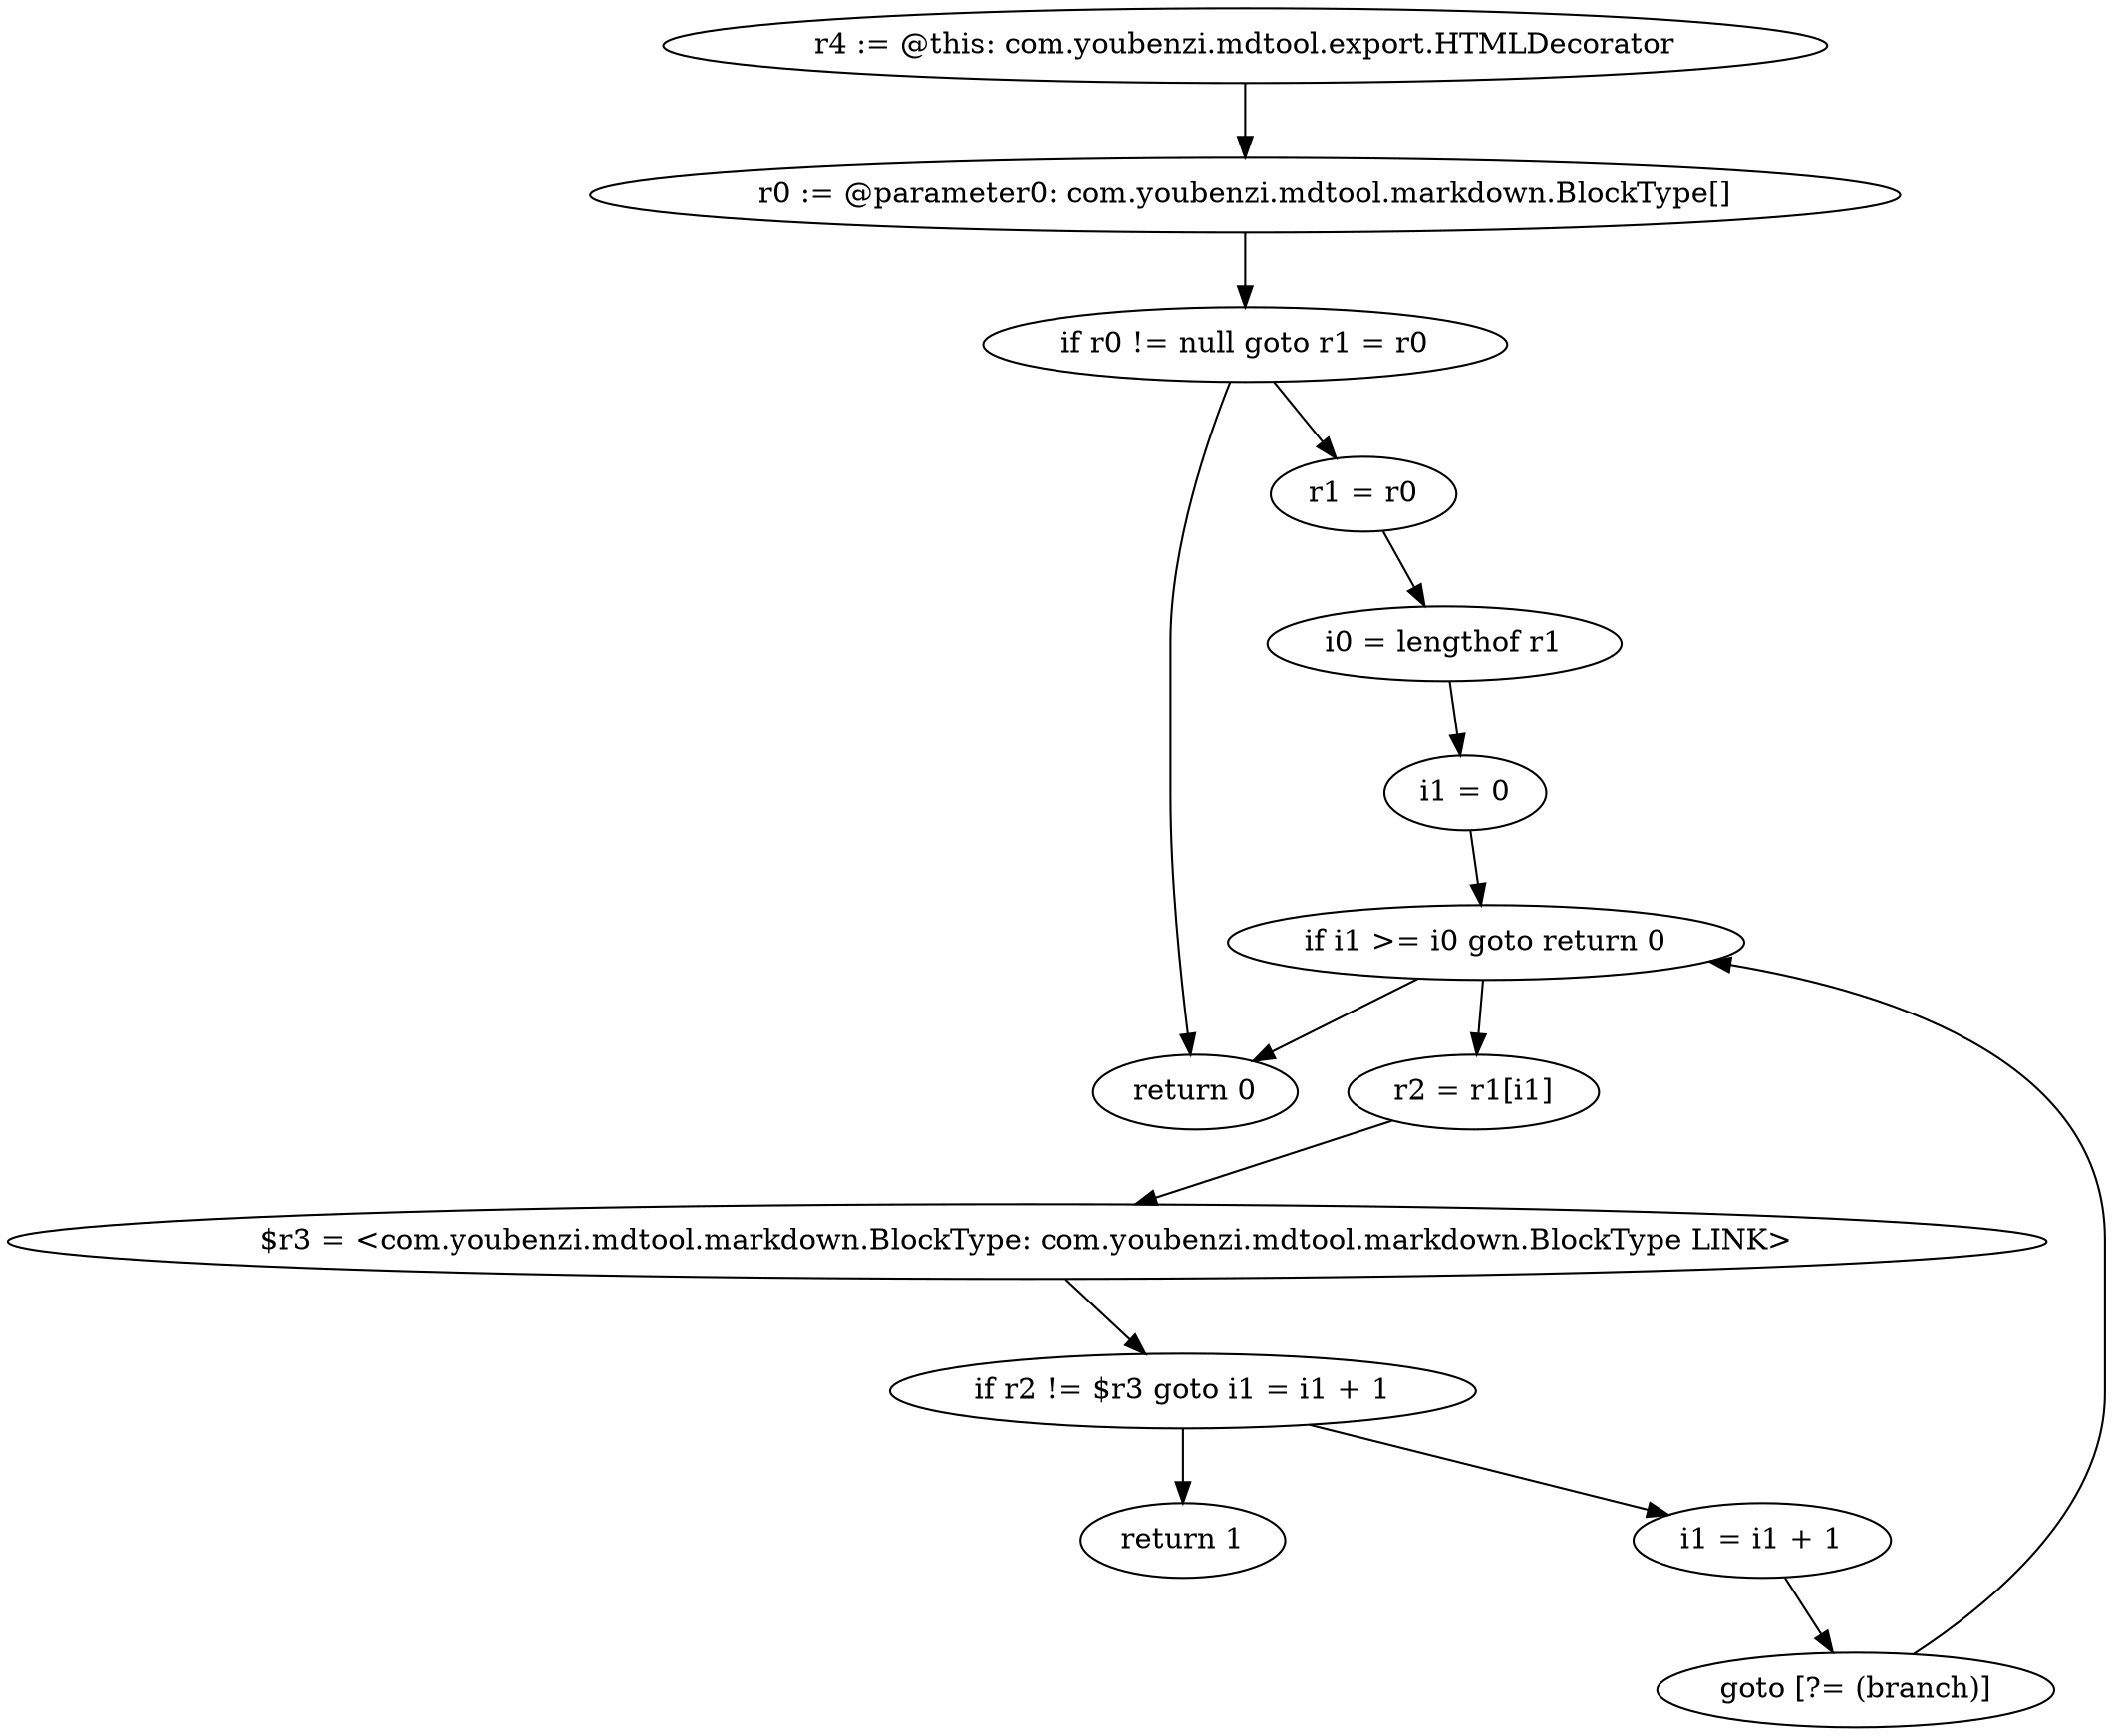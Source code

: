 digraph "unitGraph" {
    "r4 := @this: com.youbenzi.mdtool.export.HTMLDecorator"
    "r0 := @parameter0: com.youbenzi.mdtool.markdown.BlockType[]"
    "if r0 != null goto r1 = r0"
    "return 0"
    "r1 = r0"
    "i0 = lengthof r1"
    "i1 = 0"
    "if i1 >= i0 goto return 0"
    "r2 = r1[i1]"
    "$r3 = <com.youbenzi.mdtool.markdown.BlockType: com.youbenzi.mdtool.markdown.BlockType LINK>"
    "if r2 != $r3 goto i1 = i1 + 1"
    "return 1"
    "i1 = i1 + 1"
    "goto [?= (branch)]"
    "r4 := @this: com.youbenzi.mdtool.export.HTMLDecorator"->"r0 := @parameter0: com.youbenzi.mdtool.markdown.BlockType[]";
    "r0 := @parameter0: com.youbenzi.mdtool.markdown.BlockType[]"->"if r0 != null goto r1 = r0";
    "if r0 != null goto r1 = r0"->"return 0";
    "if r0 != null goto r1 = r0"->"r1 = r0";
    "r1 = r0"->"i0 = lengthof r1";
    "i0 = lengthof r1"->"i1 = 0";
    "i1 = 0"->"if i1 >= i0 goto return 0";
    "if i1 >= i0 goto return 0"->"r2 = r1[i1]";
    "if i1 >= i0 goto return 0"->"return 0";
    "r2 = r1[i1]"->"$r3 = <com.youbenzi.mdtool.markdown.BlockType: com.youbenzi.mdtool.markdown.BlockType LINK>";
    "$r3 = <com.youbenzi.mdtool.markdown.BlockType: com.youbenzi.mdtool.markdown.BlockType LINK>"->"if r2 != $r3 goto i1 = i1 + 1";
    "if r2 != $r3 goto i1 = i1 + 1"->"return 1";
    "if r2 != $r3 goto i1 = i1 + 1"->"i1 = i1 + 1";
    "i1 = i1 + 1"->"goto [?= (branch)]";
    "goto [?= (branch)]"->"if i1 >= i0 goto return 0";
}
